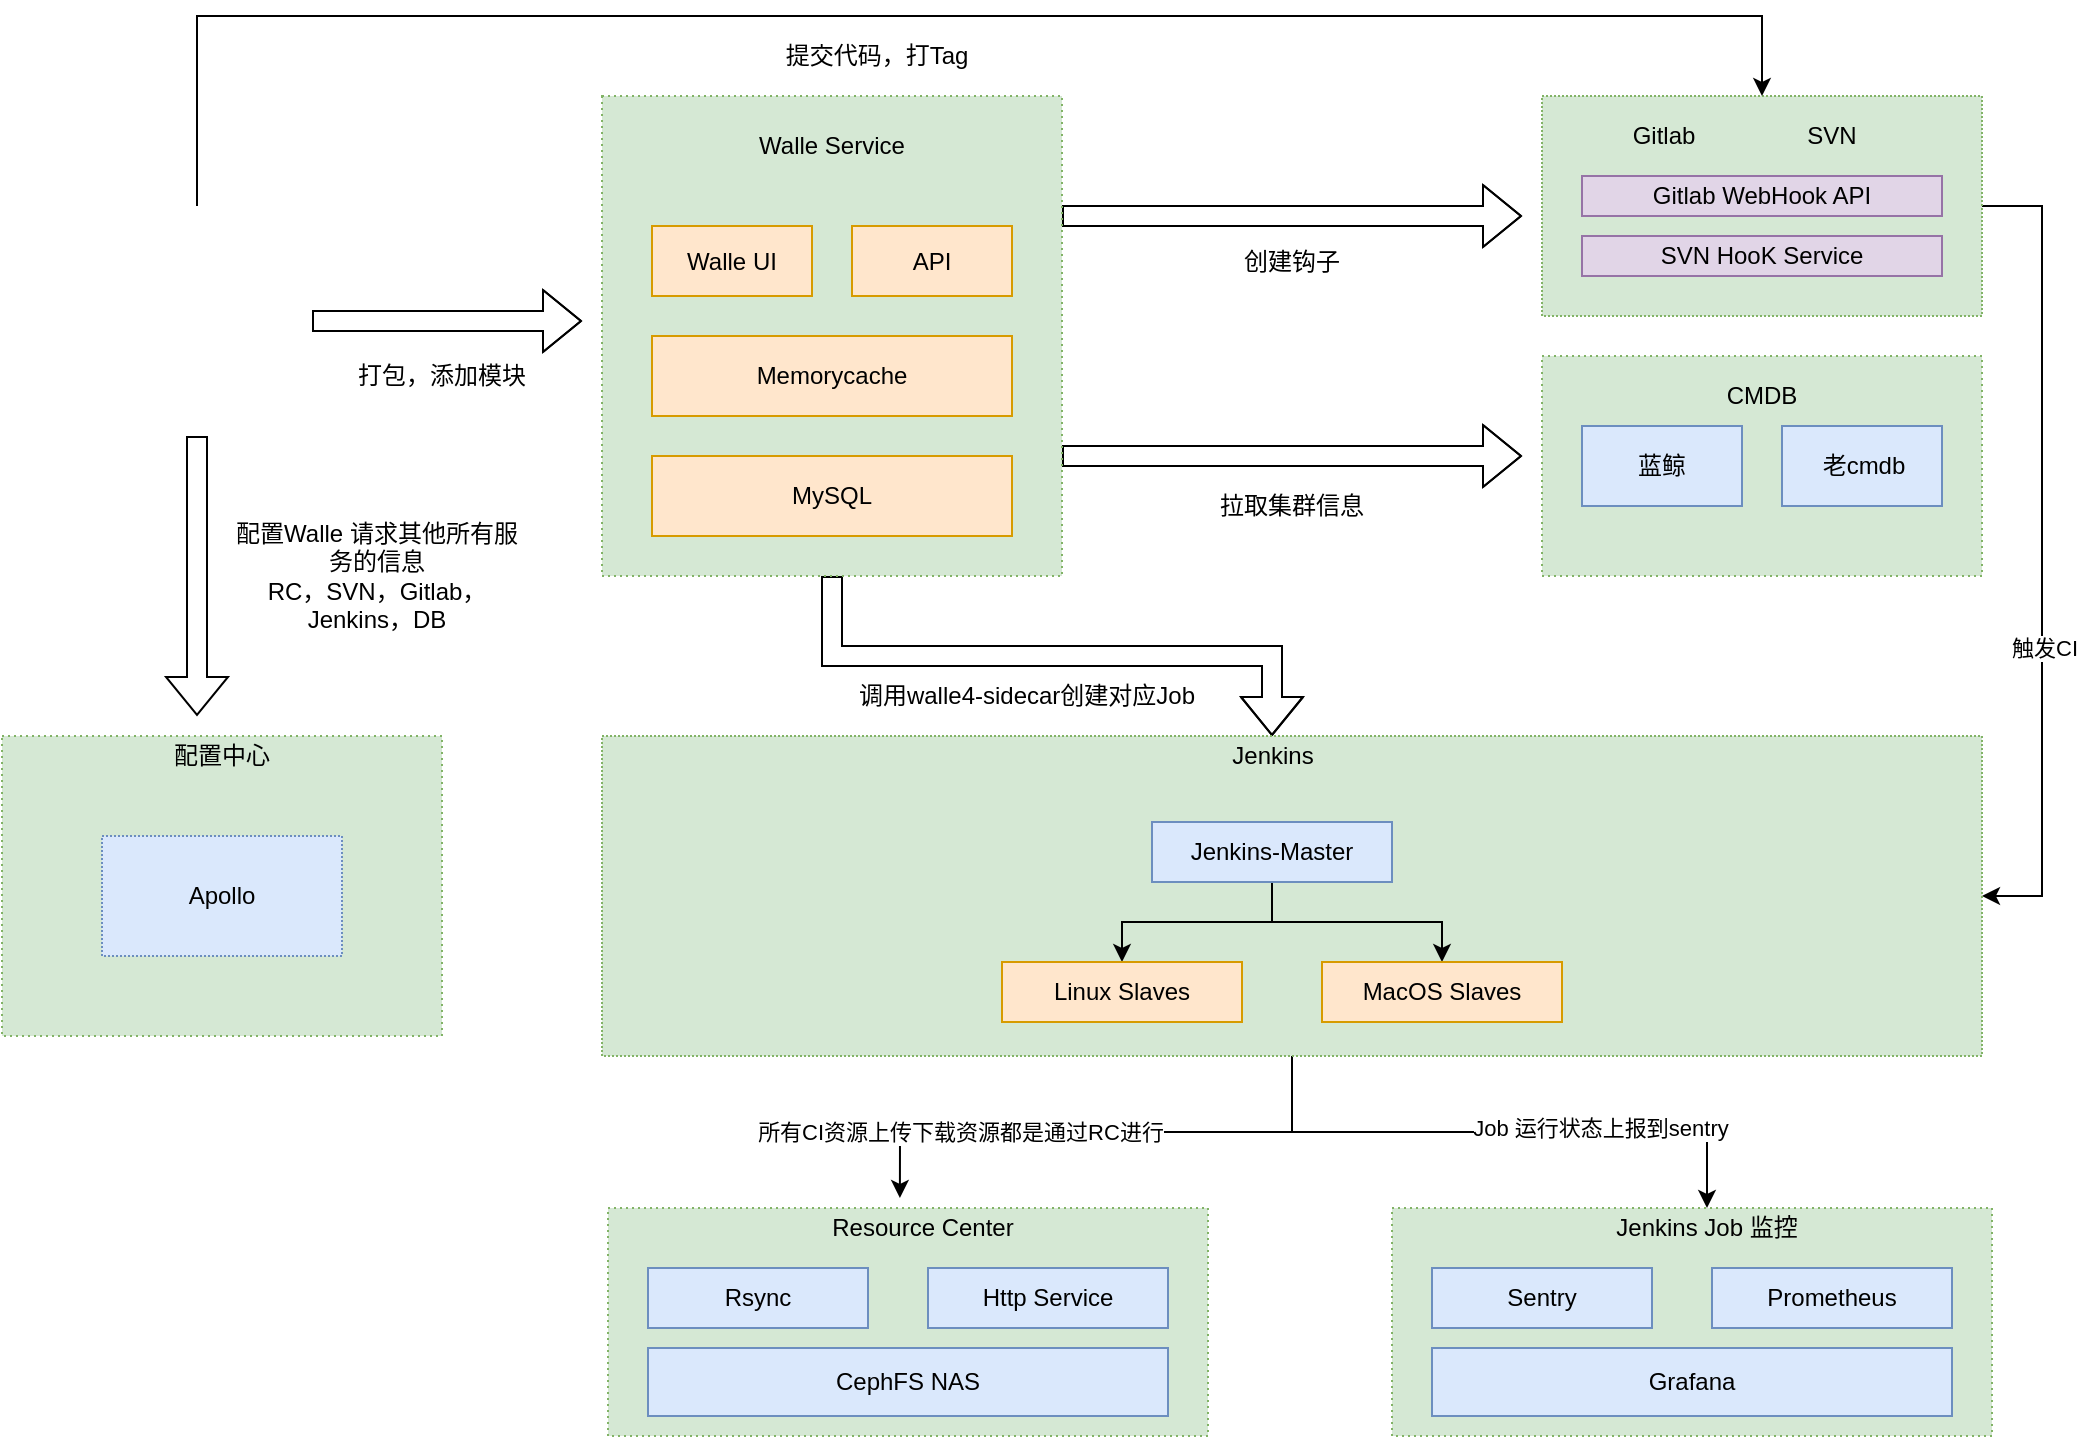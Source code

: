 <mxfile version="15.0.5" type="github">
  <diagram id="AXgErbdqmW1uvMMUfdcA" name="Page-1">
    <mxGraphModel dx="2253" dy="708" grid="1" gridSize="10" guides="1" tooltips="1" connect="1" arrows="1" fold="1" page="1" pageScale="1" pageWidth="827" pageHeight="1169" math="0" shadow="0">
      <root>
        <mxCell id="0" />
        <mxCell id="1" parent="0" />
        <mxCell id="Sv1BnkRDJ85HCmsinTIL-1" value="" style="rounded=0;whiteSpace=wrap;html=1;dashed=1;dashPattern=1 2;fillColor=#d5e8d4;strokeColor=#82b366;" vertex="1" parent="1">
          <mxGeometry x="130" y="220" width="220" height="110" as="geometry" />
        </mxCell>
        <mxCell id="Sv1BnkRDJ85HCmsinTIL-2" value="" style="rounded=0;whiteSpace=wrap;html=1;fillColor=#dae8fc;strokeColor=#6c8ebf;" vertex="1" parent="1">
          <mxGeometry x="150" y="255" width="80" height="40" as="geometry" />
        </mxCell>
        <mxCell id="Sv1BnkRDJ85HCmsinTIL-3" value="" style="rounded=0;whiteSpace=wrap;html=1;fillColor=#dae8fc;strokeColor=#6c8ebf;" vertex="1" parent="1">
          <mxGeometry x="250" y="255" width="80" height="40" as="geometry" />
        </mxCell>
        <mxCell id="Sv1BnkRDJ85HCmsinTIL-4" value="CMDB" style="text;html=1;strokeColor=none;fillColor=none;align=center;verticalAlign=middle;whiteSpace=wrap;rounded=0;" vertex="1" parent="1">
          <mxGeometry x="205" y="230" width="70" height="20" as="geometry" />
        </mxCell>
        <mxCell id="Sv1BnkRDJ85HCmsinTIL-5" value="蓝鲸" style="text;html=1;strokeColor=none;fillColor=none;align=center;verticalAlign=middle;whiteSpace=wrap;rounded=0;" vertex="1" parent="1">
          <mxGeometry x="170" y="265" width="40" height="20" as="geometry" />
        </mxCell>
        <mxCell id="Sv1BnkRDJ85HCmsinTIL-6" value="老cmdb" style="text;html=1;strokeColor=none;fillColor=none;align=center;verticalAlign=middle;whiteSpace=wrap;rounded=0;" vertex="1" parent="1">
          <mxGeometry x="266" y="265" width="50" height="20" as="geometry" />
        </mxCell>
        <mxCell id="Sv1BnkRDJ85HCmsinTIL-100" style="edgeStyle=orthogonalEdgeStyle;shape=flexArrow;rounded=0;orthogonalLoop=1;jettySize=auto;html=1;exitX=0.5;exitY=1;exitDx=0;exitDy=0;entryX=0.5;entryY=0;entryDx=0;entryDy=0;" edge="1" parent="1" source="Sv1BnkRDJ85HCmsinTIL-8" target="Sv1BnkRDJ85HCmsinTIL-25">
          <mxGeometry relative="1" as="geometry" />
        </mxCell>
        <mxCell id="Sv1BnkRDJ85HCmsinTIL-106" style="edgeStyle=orthogonalEdgeStyle;shape=flexArrow;rounded=0;orthogonalLoop=1;jettySize=auto;html=1;exitX=1;exitY=0.25;exitDx=0;exitDy=0;" edge="1" parent="1" source="Sv1BnkRDJ85HCmsinTIL-8">
          <mxGeometry relative="1" as="geometry">
            <mxPoint x="120" y="150" as="targetPoint" />
          </mxGeometry>
        </mxCell>
        <mxCell id="Sv1BnkRDJ85HCmsinTIL-107" style="edgeStyle=orthogonalEdgeStyle;shape=flexArrow;rounded=0;orthogonalLoop=1;jettySize=auto;html=1;exitX=1;exitY=0.75;exitDx=0;exitDy=0;" edge="1" parent="1" source="Sv1BnkRDJ85HCmsinTIL-8">
          <mxGeometry relative="1" as="geometry">
            <mxPoint x="120" y="270" as="targetPoint" />
          </mxGeometry>
        </mxCell>
        <mxCell id="Sv1BnkRDJ85HCmsinTIL-8" value="" style="rounded=0;whiteSpace=wrap;html=1;dashed=1;dashPattern=1 2;fillColor=#d5e8d4;strokeColor=#82b366;" vertex="1" parent="1">
          <mxGeometry x="-340" y="90" width="230" height="240" as="geometry" />
        </mxCell>
        <mxCell id="Sv1BnkRDJ85HCmsinTIL-11" value="Walle Service" style="text;html=1;strokeColor=none;fillColor=none;align=center;verticalAlign=middle;whiteSpace=wrap;rounded=0;" vertex="1" parent="1">
          <mxGeometry x="-280" y="100" width="110" height="30" as="geometry" />
        </mxCell>
        <mxCell id="Sv1BnkRDJ85HCmsinTIL-16" value="Walle UI" style="rounded=0;whiteSpace=wrap;html=1;fillColor=#ffe6cc;strokeColor=#d79b00;" vertex="1" parent="1">
          <mxGeometry x="-315" y="155" width="80" height="35" as="geometry" />
        </mxCell>
        <mxCell id="Sv1BnkRDJ85HCmsinTIL-17" value="MySQL" style="rounded=0;whiteSpace=wrap;html=1;fillColor=#ffe6cc;strokeColor=#d79b00;" vertex="1" parent="1">
          <mxGeometry x="-315" y="270" width="180" height="40" as="geometry" />
        </mxCell>
        <mxCell id="Sv1BnkRDJ85HCmsinTIL-18" value="Memorycache" style="rounded=0;whiteSpace=wrap;html=1;fillColor=#ffe6cc;strokeColor=#d79b00;" vertex="1" parent="1">
          <mxGeometry x="-315" y="210" width="180" height="40" as="geometry" />
        </mxCell>
        <mxCell id="Sv1BnkRDJ85HCmsinTIL-120" style="edgeStyle=orthogonalEdgeStyle;rounded=0;orthogonalLoop=1;jettySize=auto;html=1;exitX=1;exitY=0.5;exitDx=0;exitDy=0;entryX=1;entryY=0.5;entryDx=0;entryDy=0;" edge="1" parent="1" source="Sv1BnkRDJ85HCmsinTIL-20" target="Sv1BnkRDJ85HCmsinTIL-24">
          <mxGeometry relative="1" as="geometry">
            <Array as="points">
              <mxPoint x="380" y="145" />
              <mxPoint x="380" y="490" />
            </Array>
          </mxGeometry>
        </mxCell>
        <mxCell id="Sv1BnkRDJ85HCmsinTIL-121" value="触发CI" style="edgeLabel;html=1;align=center;verticalAlign=middle;resizable=0;points=[];" vertex="1" connectable="0" parent="Sv1BnkRDJ85HCmsinTIL-120">
          <mxGeometry x="0.239" y="1" relative="1" as="geometry">
            <mxPoint as="offset" />
          </mxGeometry>
        </mxCell>
        <mxCell id="Sv1BnkRDJ85HCmsinTIL-20" value="" style="rounded=0;whiteSpace=wrap;html=1;dashed=1;dashPattern=1 1;fillColor=#d5e8d4;strokeColor=#82b366;" vertex="1" parent="1">
          <mxGeometry x="130" y="90" width="220" height="110" as="geometry" />
        </mxCell>
        <mxCell id="Sv1BnkRDJ85HCmsinTIL-22" value="Gitlab" style="text;html=1;strokeColor=none;fillColor=none;align=center;verticalAlign=middle;whiteSpace=wrap;rounded=0;" vertex="1" parent="1">
          <mxGeometry x="171" y="100" width="40" height="20" as="geometry" />
        </mxCell>
        <mxCell id="Sv1BnkRDJ85HCmsinTIL-122" style="edgeStyle=orthogonalEdgeStyle;rounded=0;orthogonalLoop=1;jettySize=auto;html=1;exitX=0.5;exitY=1;exitDx=0;exitDy=0;entryX=0.39;entryY=-0.15;entryDx=0;entryDy=0;entryPerimeter=0;" edge="1" parent="1">
          <mxGeometry relative="1" as="geometry">
            <mxPoint x="5" y="568" as="sourcePoint" />
            <mxPoint x="-191.05" y="641" as="targetPoint" />
            <Array as="points">
              <mxPoint x="5" y="608" />
              <mxPoint x="-191" y="608" />
            </Array>
          </mxGeometry>
        </mxCell>
        <mxCell id="Sv1BnkRDJ85HCmsinTIL-126" value="所有CI资源上传下载资源都是通过RC进行" style="edgeLabel;html=1;align=center;verticalAlign=middle;resizable=0;points=[];" vertex="1" connectable="0" parent="Sv1BnkRDJ85HCmsinTIL-122">
          <mxGeometry x="0.532" relative="1" as="geometry">
            <mxPoint as="offset" />
          </mxGeometry>
        </mxCell>
        <mxCell id="Sv1BnkRDJ85HCmsinTIL-123" style="edgeStyle=orthogonalEdgeStyle;rounded=0;orthogonalLoop=1;jettySize=auto;html=1;exitX=0.5;exitY=1;exitDx=0;exitDy=0;entryX=0.5;entryY=0;entryDx=0;entryDy=0;" edge="1" parent="1" source="Sv1BnkRDJ85HCmsinTIL-24" target="Sv1BnkRDJ85HCmsinTIL-132">
          <mxGeometry relative="1" as="geometry">
            <mxPoint x="245" y="650" as="targetPoint" />
          </mxGeometry>
        </mxCell>
        <mxCell id="Sv1BnkRDJ85HCmsinTIL-125" value="Job 运行状态上报到sentry" style="edgeLabel;html=1;align=center;verticalAlign=middle;resizable=0;points=[];" vertex="1" connectable="0" parent="Sv1BnkRDJ85HCmsinTIL-123">
          <mxGeometry x="0.356" y="2" relative="1" as="geometry">
            <mxPoint as="offset" />
          </mxGeometry>
        </mxCell>
        <mxCell id="Sv1BnkRDJ85HCmsinTIL-24" value="" style="rounded=0;whiteSpace=wrap;html=1;dashed=1;dashPattern=1 1;fillColor=#d5e8d4;strokeColor=#82b366;" vertex="1" parent="1">
          <mxGeometry x="-340" y="410" width="690" height="160" as="geometry" />
        </mxCell>
        <mxCell id="Sv1BnkRDJ85HCmsinTIL-25" value="Jenkins" style="text;html=1;strokeColor=none;fillColor=none;align=center;verticalAlign=middle;whiteSpace=wrap;rounded=0;" vertex="1" parent="1">
          <mxGeometry x="-32.5" y="410" width="55" height="20" as="geometry" />
        </mxCell>
        <mxCell id="Sv1BnkRDJ85HCmsinTIL-35" style="edgeStyle=orthogonalEdgeStyle;rounded=0;orthogonalLoop=1;jettySize=auto;html=1;exitX=0.5;exitY=1;exitDx=0;exitDy=0;entryX=0.5;entryY=0;entryDx=0;entryDy=0;" edge="1" parent="1" source="Sv1BnkRDJ85HCmsinTIL-28" target="Sv1BnkRDJ85HCmsinTIL-30">
          <mxGeometry relative="1" as="geometry">
            <mxPoint x="12.52" y="523" as="targetPoint" />
            <Array as="points">
              <mxPoint x="-5" y="503" />
              <mxPoint x="-80" y="503" />
            </Array>
          </mxGeometry>
        </mxCell>
        <mxCell id="Sv1BnkRDJ85HCmsinTIL-37" style="edgeStyle=orthogonalEdgeStyle;rounded=0;orthogonalLoop=1;jettySize=auto;html=1;exitX=0.5;exitY=1;exitDx=0;exitDy=0;entryX=0.5;entryY=0;entryDx=0;entryDy=0;" edge="1" parent="1" source="Sv1BnkRDJ85HCmsinTIL-28" target="Sv1BnkRDJ85HCmsinTIL-31">
          <mxGeometry relative="1" as="geometry" />
        </mxCell>
        <mxCell id="Sv1BnkRDJ85HCmsinTIL-28" value="Jenkins-Master" style="rounded=0;whiteSpace=wrap;html=1;fillColor=#dae8fc;strokeColor=#6c8ebf;" vertex="1" parent="1">
          <mxGeometry x="-65" y="453" width="120" height="30" as="geometry" />
        </mxCell>
        <mxCell id="Sv1BnkRDJ85HCmsinTIL-30" value="Linux Slaves" style="rounded=0;whiteSpace=wrap;html=1;fillColor=#ffe6cc;strokeColor=#d79b00;" vertex="1" parent="1">
          <mxGeometry x="-140" y="523" width="120" height="30" as="geometry" />
        </mxCell>
        <mxCell id="Sv1BnkRDJ85HCmsinTIL-31" value="MacOS Slaves" style="rounded=0;whiteSpace=wrap;html=1;fillColor=#ffe6cc;strokeColor=#d79b00;" vertex="1" parent="1">
          <mxGeometry x="20" y="523" width="120" height="30" as="geometry" />
        </mxCell>
        <mxCell id="Sv1BnkRDJ85HCmsinTIL-50" value="SVN" style="text;html=1;strokeColor=none;fillColor=none;align=center;verticalAlign=middle;whiteSpace=wrap;rounded=0;" vertex="1" parent="1">
          <mxGeometry x="255" y="100" width="40" height="20" as="geometry" />
        </mxCell>
        <mxCell id="Sv1BnkRDJ85HCmsinTIL-51" value="SVN HooK Service" style="rounded=0;whiteSpace=wrap;html=1;fillColor=#e1d5e7;strokeColor=#9673a6;" vertex="1" parent="1">
          <mxGeometry x="150" y="160" width="180" height="20" as="geometry" />
        </mxCell>
        <mxCell id="Sv1BnkRDJ85HCmsinTIL-52" value="Gitlab WebHook API" style="rounded=0;whiteSpace=wrap;html=1;fillColor=#e1d5e7;strokeColor=#9673a6;" vertex="1" parent="1">
          <mxGeometry x="150" y="130" width="180" height="20" as="geometry" />
        </mxCell>
        <mxCell id="Sv1BnkRDJ85HCmsinTIL-53" value="" style="rounded=0;whiteSpace=wrap;html=1;dashed=1;dashPattern=1 2;fillColor=#d5e8d4;strokeColor=#82b366;" vertex="1" parent="1">
          <mxGeometry x="-640" y="410" width="220" height="150" as="geometry" />
        </mxCell>
        <mxCell id="Sv1BnkRDJ85HCmsinTIL-56" value="配置中心" style="text;html=1;strokeColor=none;fillColor=none;align=center;verticalAlign=middle;whiteSpace=wrap;rounded=0;" vertex="1" parent="1">
          <mxGeometry x="-565" y="410" width="70" height="20" as="geometry" />
        </mxCell>
        <mxCell id="Sv1BnkRDJ85HCmsinTIL-59" value="" style="rounded=0;whiteSpace=wrap;html=1;dashed=1;dashPattern=1 2;fillColor=#d5e8d4;strokeColor=#82b366;" vertex="1" parent="1">
          <mxGeometry x="-337" y="646" width="300" height="114" as="geometry" />
        </mxCell>
        <mxCell id="Sv1BnkRDJ85HCmsinTIL-60" value="Resource Center" style="text;html=1;strokeColor=none;fillColor=none;align=center;verticalAlign=middle;whiteSpace=wrap;rounded=0;" vertex="1" parent="1">
          <mxGeometry x="-232" y="646" width="105" height="20" as="geometry" />
        </mxCell>
        <mxCell id="Sv1BnkRDJ85HCmsinTIL-62" value="CephFS NAS" style="rounded=0;whiteSpace=wrap;html=1;fillColor=#dae8fc;strokeColor=#6c8ebf;" vertex="1" parent="1">
          <mxGeometry x="-317" y="716" width="260" height="34" as="geometry" />
        </mxCell>
        <mxCell id="Sv1BnkRDJ85HCmsinTIL-71" value="Rsync" style="rounded=0;whiteSpace=wrap;html=1;fillColor=#dae8fc;strokeColor=#6c8ebf;" vertex="1" parent="1">
          <mxGeometry x="-317" y="676" width="110" height="30" as="geometry" />
        </mxCell>
        <mxCell id="Sv1BnkRDJ85HCmsinTIL-72" value="Http Service" style="rounded=0;whiteSpace=wrap;html=1;fillColor=#dae8fc;strokeColor=#6c8ebf;" vertex="1" parent="1">
          <mxGeometry x="-177" y="676" width="120" height="30" as="geometry" />
        </mxCell>
        <mxCell id="Sv1BnkRDJ85HCmsinTIL-81" value="Apollo" style="rounded=0;whiteSpace=wrap;html=1;dashed=1;dashPattern=1 1;fillColor=#dae8fc;strokeColor=#6c8ebf;" vertex="1" parent="1">
          <mxGeometry x="-590" y="460" width="120" height="60" as="geometry" />
        </mxCell>
        <mxCell id="Sv1BnkRDJ85HCmsinTIL-84" value="API" style="rounded=0;whiteSpace=wrap;html=1;fillColor=#ffe6cc;strokeColor=#d79b00;" vertex="1" parent="1">
          <mxGeometry x="-215" y="155" width="80" height="35" as="geometry" />
        </mxCell>
        <mxCell id="Sv1BnkRDJ85HCmsinTIL-96" style="edgeStyle=orthogonalEdgeStyle;shape=flexArrow;curved=1;rounded=0;orthogonalLoop=1;jettySize=auto;html=1;" edge="1" parent="1" source="Sv1BnkRDJ85HCmsinTIL-93">
          <mxGeometry relative="1" as="geometry">
            <mxPoint x="-350" y="202.5" as="targetPoint" />
            <Array as="points">
              <mxPoint x="-430" y="203" />
              <mxPoint x="-430" y="203" />
            </Array>
          </mxGeometry>
        </mxCell>
        <mxCell id="Sv1BnkRDJ85HCmsinTIL-119" style="edgeStyle=orthogonalEdgeStyle;rounded=0;orthogonalLoop=1;jettySize=auto;html=1;exitX=0.5;exitY=0;exitDx=0;exitDy=0;entryX=0.5;entryY=0;entryDx=0;entryDy=0;" edge="1" parent="1" source="Sv1BnkRDJ85HCmsinTIL-93" target="Sv1BnkRDJ85HCmsinTIL-20">
          <mxGeometry relative="1" as="geometry">
            <Array as="points">
              <mxPoint x="-542" y="50" />
              <mxPoint x="240" y="50" />
            </Array>
          </mxGeometry>
        </mxCell>
        <mxCell id="Sv1BnkRDJ85HCmsinTIL-136" style="edgeStyle=none;shape=flexArrow;rounded=0;orthogonalLoop=1;jettySize=auto;html=1;" edge="1" parent="1" source="Sv1BnkRDJ85HCmsinTIL-93">
          <mxGeometry relative="1" as="geometry">
            <mxPoint x="-542.5" y="400" as="targetPoint" />
          </mxGeometry>
        </mxCell>
        <mxCell id="Sv1BnkRDJ85HCmsinTIL-93" value="" style="shape=image;html=1;verticalAlign=top;verticalLabelPosition=bottom;labelBackgroundColor=#ffffff;imageAspect=0;aspect=fixed;image=https://cdn4.iconfinder.com/data/icons/mayssam/512/user-128.png;dashed=1;dashPattern=1 1;" vertex="1" parent="1">
          <mxGeometry x="-600" y="145" width="115" height="115" as="geometry" />
        </mxCell>
        <mxCell id="Sv1BnkRDJ85HCmsinTIL-98" value="打包，添加模块" style="text;html=1;strokeColor=none;fillColor=none;align=center;verticalAlign=middle;whiteSpace=wrap;rounded=0;dashed=1;dashPattern=1 1;" vertex="1" parent="1">
          <mxGeometry x="-470" y="220" width="100" height="20" as="geometry" />
        </mxCell>
        <mxCell id="Sv1BnkRDJ85HCmsinTIL-102" value="提交代码，打Tag" style="text;html=1;strokeColor=none;fillColor=none;align=center;verticalAlign=middle;whiteSpace=wrap;rounded=0;dashed=1;dashPattern=1 1;" vertex="1" parent="1">
          <mxGeometry x="-265" y="60" width="125" height="20" as="geometry" />
        </mxCell>
        <mxCell id="Sv1BnkRDJ85HCmsinTIL-105" value="调用walle4-sidecar创建对应Job" style="text;html=1;strokeColor=none;fillColor=none;align=center;verticalAlign=middle;whiteSpace=wrap;rounded=0;dashed=1;dashPattern=1 1;" vertex="1" parent="1">
          <mxGeometry x="-215" y="380" width="175" height="20" as="geometry" />
        </mxCell>
        <mxCell id="Sv1BnkRDJ85HCmsinTIL-108" value="创建钩子" style="text;html=1;strokeColor=none;fillColor=none;align=center;verticalAlign=middle;whiteSpace=wrap;rounded=0;dashed=1;dashPattern=1 1;" vertex="1" parent="1">
          <mxGeometry x="-50" y="162.5" width="110" height="20" as="geometry" />
        </mxCell>
        <mxCell id="Sv1BnkRDJ85HCmsinTIL-109" value="拉取集群信息" style="text;html=1;strokeColor=none;fillColor=none;align=center;verticalAlign=middle;whiteSpace=wrap;rounded=0;dashed=1;dashPattern=1 1;" vertex="1" parent="1">
          <mxGeometry x="-40" y="285" width="90" height="20" as="geometry" />
        </mxCell>
        <mxCell id="Sv1BnkRDJ85HCmsinTIL-131" value="" style="rounded=0;whiteSpace=wrap;html=1;dashed=1;dashPattern=1 2;fillColor=#d5e8d4;strokeColor=#82b366;" vertex="1" parent="1">
          <mxGeometry x="55" y="646" width="300" height="114" as="geometry" />
        </mxCell>
        <mxCell id="Sv1BnkRDJ85HCmsinTIL-132" value="Jenkins Job 监控" style="text;html=1;strokeColor=none;fillColor=none;align=center;verticalAlign=middle;whiteSpace=wrap;rounded=0;" vertex="1" parent="1">
          <mxGeometry x="160" y="646" width="105" height="20" as="geometry" />
        </mxCell>
        <mxCell id="Sv1BnkRDJ85HCmsinTIL-133" value="Grafana" style="rounded=0;whiteSpace=wrap;html=1;fillColor=#dae8fc;strokeColor=#6c8ebf;" vertex="1" parent="1">
          <mxGeometry x="75" y="716" width="260" height="34" as="geometry" />
        </mxCell>
        <mxCell id="Sv1BnkRDJ85HCmsinTIL-134" value="Sentry" style="rounded=0;whiteSpace=wrap;html=1;fillColor=#dae8fc;strokeColor=#6c8ebf;" vertex="1" parent="1">
          <mxGeometry x="75" y="676" width="110" height="30" as="geometry" />
        </mxCell>
        <mxCell id="Sv1BnkRDJ85HCmsinTIL-135" value="Prometheus" style="rounded=0;whiteSpace=wrap;html=1;fillColor=#dae8fc;strokeColor=#6c8ebf;" vertex="1" parent="1">
          <mxGeometry x="215" y="676" width="120" height="30" as="geometry" />
        </mxCell>
        <mxCell id="Sv1BnkRDJ85HCmsinTIL-138" value="配置Walle 请求其他所有服务的信息&lt;br&gt;RC，SVN，Gitlab，Jenkins，DB" style="text;html=1;strokeColor=none;fillColor=none;align=center;verticalAlign=middle;whiteSpace=wrap;rounded=0;dashed=1;dashPattern=1 1;" vertex="1" parent="1">
          <mxGeometry x="-525" y="290" width="145" height="80" as="geometry" />
        </mxCell>
      </root>
    </mxGraphModel>
  </diagram>
</mxfile>
